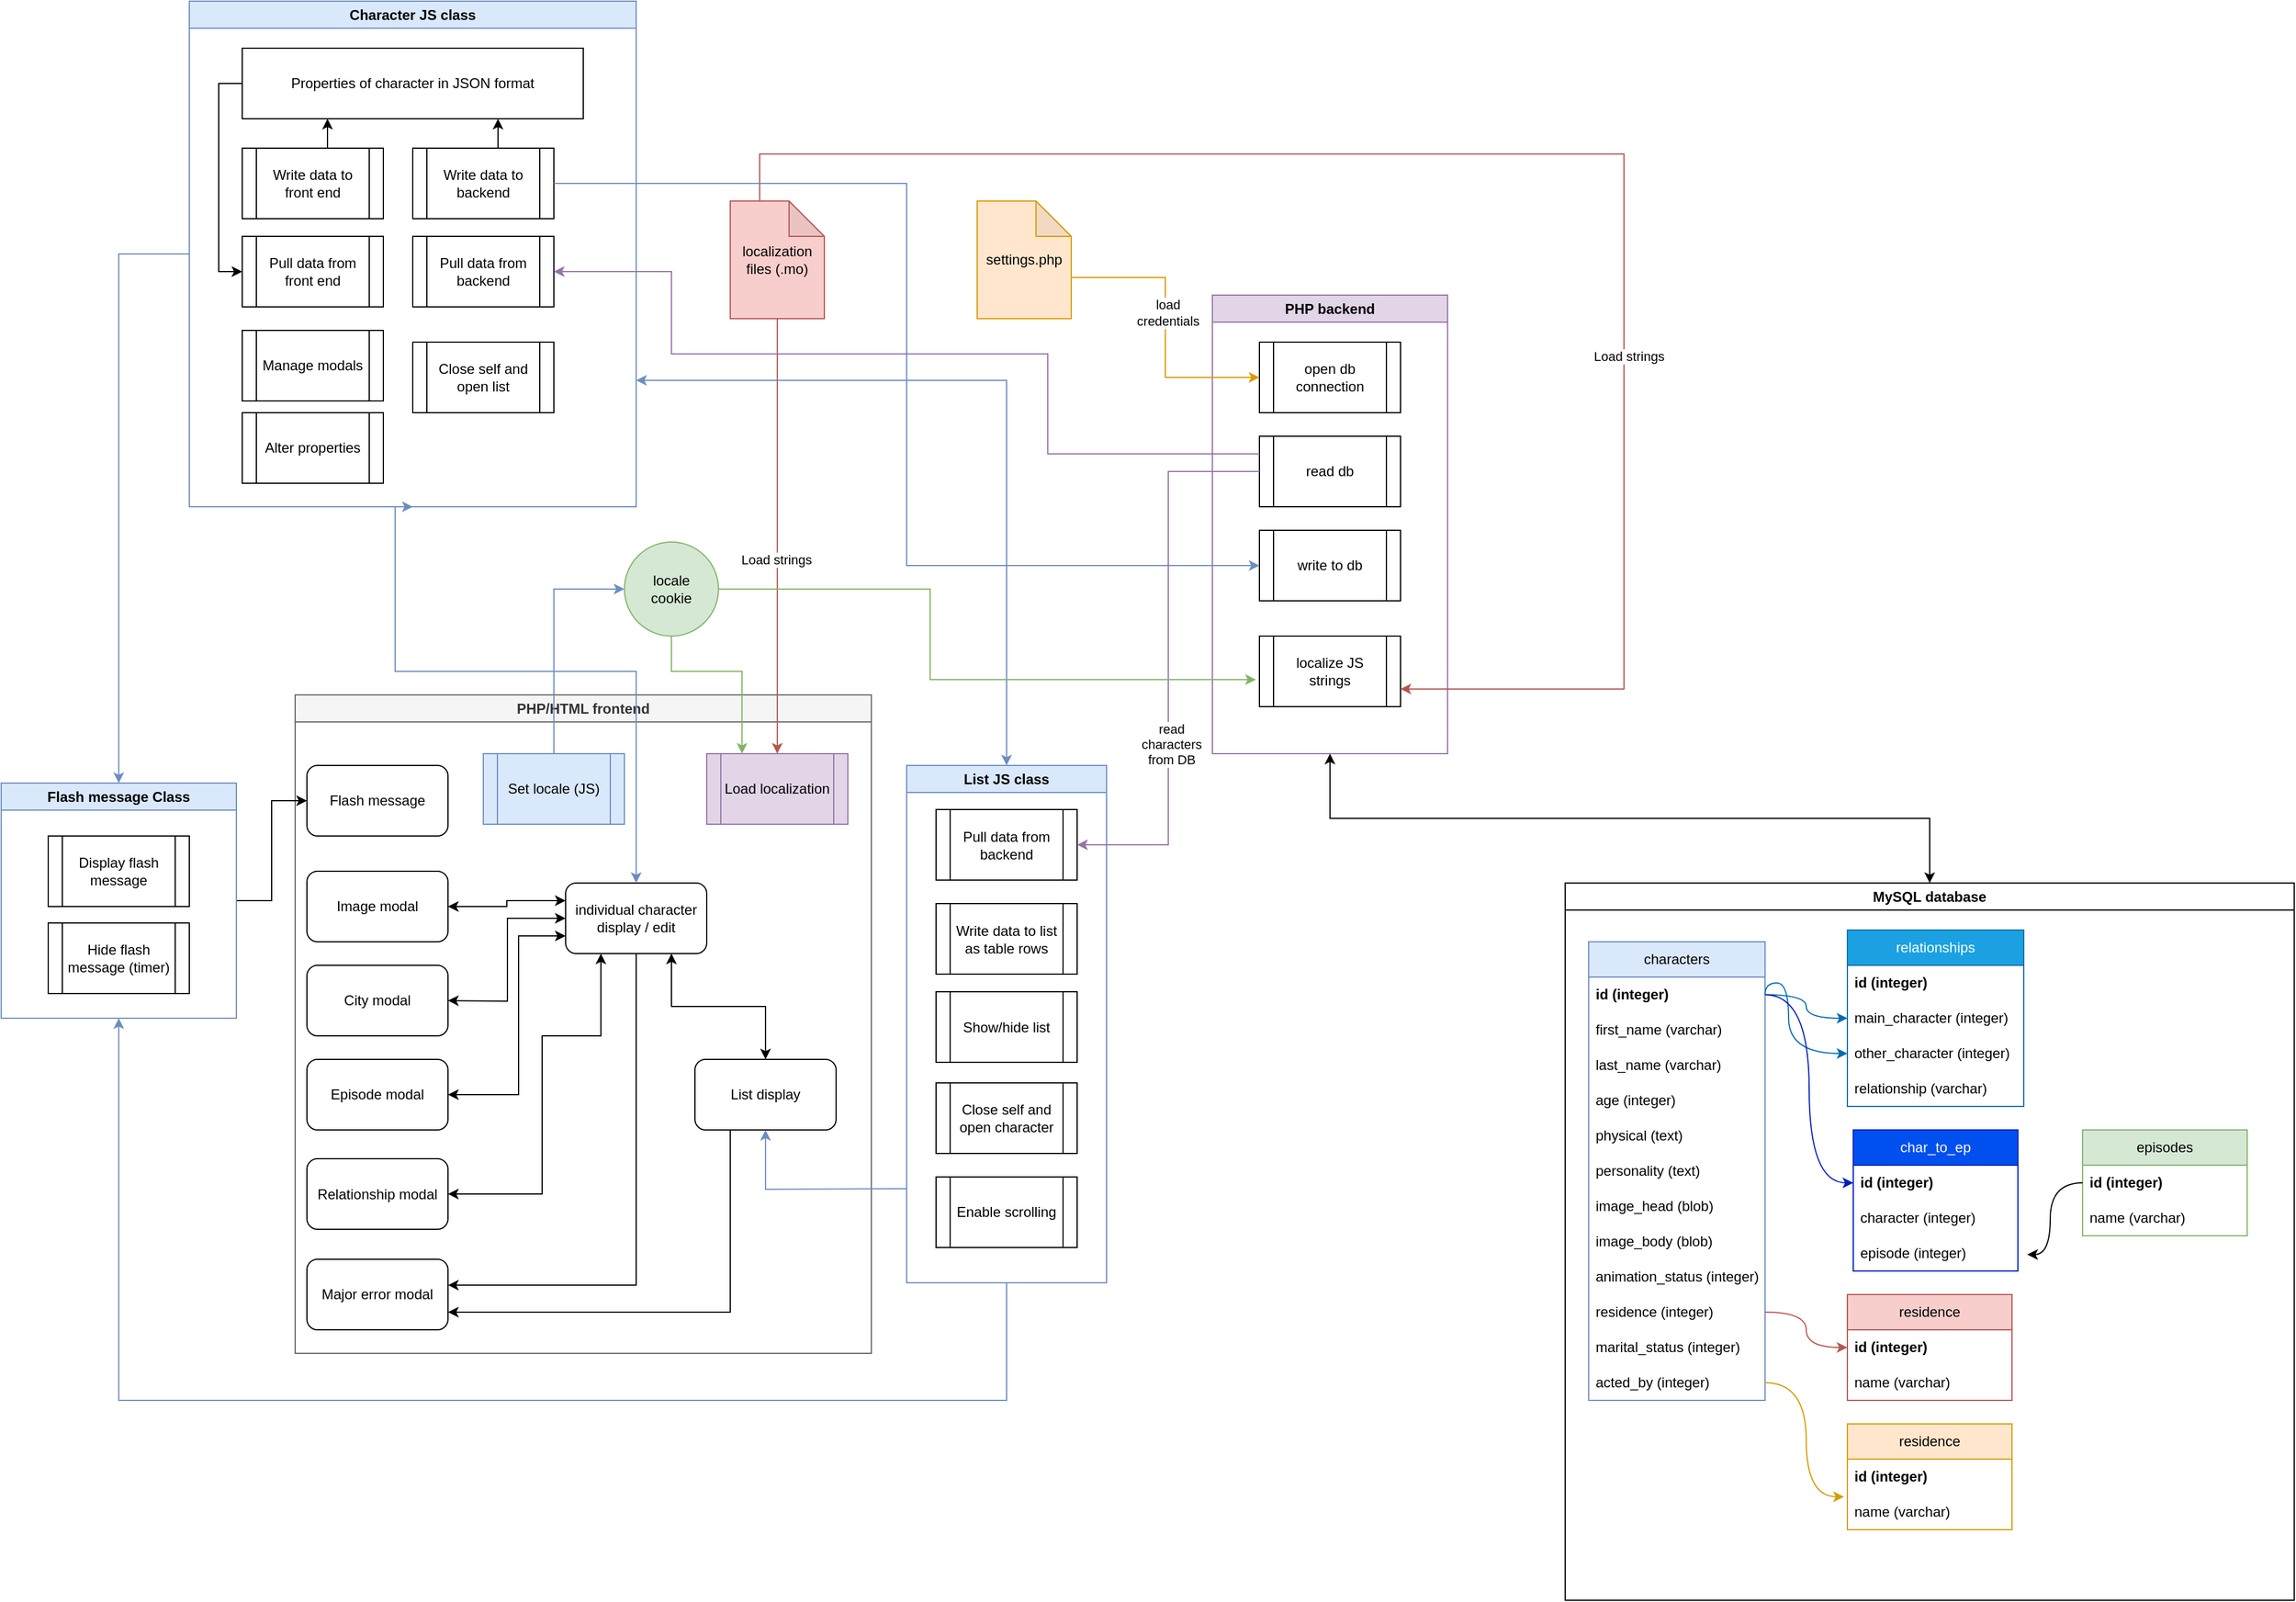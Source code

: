 <mxfile version="24.7.3" type="github" pages="6">
  <diagram id="C5RBs43oDa-KdzZeNtuy" name="Overview">
    <mxGraphModel dx="2261" dy="1996" grid="1" gridSize="10" guides="1" tooltips="1" connect="1" arrows="1" fold="1" page="1" pageScale="1" pageWidth="827" pageHeight="1169" math="0" shadow="0">
      <root>
        <mxCell id="WIyWlLk6GJQsqaUBKTNV-0" />
        <mxCell id="WIyWlLk6GJQsqaUBKTNV-1" parent="WIyWlLk6GJQsqaUBKTNV-0" />
        <mxCell id="QpfmmC1W76dxefHkC_hs-102" style="edgeStyle=orthogonalEdgeStyle;rounded=0;orthogonalLoop=1;jettySize=auto;html=1;exitX=0;exitY=0.5;exitDx=0;exitDy=0;fillColor=#dae8fc;strokeColor=#6c8ebf;" parent="WIyWlLk6GJQsqaUBKTNV-1" source="QpfmmC1W76dxefHkC_hs-0" target="QpfmmC1W76dxefHkC_hs-98" edge="1">
          <mxGeometry relative="1" as="geometry" />
        </mxCell>
        <mxCell id="QpfmmC1W76dxefHkC_hs-0" value="Character JS class" style="swimlane;whiteSpace=wrap;html=1;fillColor=#dae8fc;strokeColor=#6c8ebf;" parent="WIyWlLk6GJQsqaUBKTNV-1" vertex="1">
          <mxGeometry x="-310" y="-400" width="380" height="430" as="geometry" />
        </mxCell>
        <mxCell id="QpfmmC1W76dxefHkC_hs-88" value="Pull data from backend" style="shape=process;whiteSpace=wrap;html=1;backgroundOutline=1;" parent="QpfmmC1W76dxefHkC_hs-0" vertex="1">
          <mxGeometry x="190" y="200" width="120" height="60" as="geometry" />
        </mxCell>
        <mxCell id="QpfmmC1W76dxefHkC_hs-165" style="edgeStyle=orthogonalEdgeStyle;rounded=0;orthogonalLoop=1;jettySize=auto;html=1;exitX=0;exitY=0.5;exitDx=0;exitDy=0;entryX=0;entryY=0.5;entryDx=0;entryDy=0;" parent="QpfmmC1W76dxefHkC_hs-0" source="QpfmmC1W76dxefHkC_hs-90" target="QpfmmC1W76dxefHkC_hs-156" edge="1">
          <mxGeometry relative="1" as="geometry" />
        </mxCell>
        <mxCell id="QpfmmC1W76dxefHkC_hs-90" value="Properties of character in JSON format" style="rounded=0;whiteSpace=wrap;html=1;" parent="QpfmmC1W76dxefHkC_hs-0" vertex="1">
          <mxGeometry x="45" y="40" width="290" height="60" as="geometry" />
        </mxCell>
        <mxCell id="QpfmmC1W76dxefHkC_hs-164" style="edgeStyle=orthogonalEdgeStyle;rounded=0;orthogonalLoop=1;jettySize=auto;html=1;exitX=0.5;exitY=0;exitDx=0;exitDy=0;entryX=0.75;entryY=1;entryDx=0;entryDy=0;" parent="QpfmmC1W76dxefHkC_hs-0" source="QpfmmC1W76dxefHkC_hs-91" target="QpfmmC1W76dxefHkC_hs-90" edge="1">
          <mxGeometry relative="1" as="geometry" />
        </mxCell>
        <mxCell id="QpfmmC1W76dxefHkC_hs-91" value="Write data to backend" style="shape=process;whiteSpace=wrap;html=1;backgroundOutline=1;" parent="QpfmmC1W76dxefHkC_hs-0" vertex="1">
          <mxGeometry x="190" y="125" width="120" height="60" as="geometry" />
        </mxCell>
        <mxCell id="QpfmmC1W76dxefHkC_hs-94" value="Manage modals" style="shape=process;whiteSpace=wrap;html=1;backgroundOutline=1;" parent="QpfmmC1W76dxefHkC_hs-0" vertex="1">
          <mxGeometry x="45" y="280" width="120" height="60" as="geometry" />
        </mxCell>
        <mxCell id="QpfmmC1W76dxefHkC_hs-163" style="edgeStyle=orthogonalEdgeStyle;rounded=0;orthogonalLoop=1;jettySize=auto;html=1;exitX=0.5;exitY=0;exitDx=0;exitDy=0;entryX=0.25;entryY=1;entryDx=0;entryDy=0;" parent="QpfmmC1W76dxefHkC_hs-0" source="QpfmmC1W76dxefHkC_hs-115" target="QpfmmC1W76dxefHkC_hs-90" edge="1">
          <mxGeometry relative="1" as="geometry" />
        </mxCell>
        <mxCell id="QpfmmC1W76dxefHkC_hs-115" value="Write data to front end" style="shape=process;whiteSpace=wrap;html=1;backgroundOutline=1;" parent="QpfmmC1W76dxefHkC_hs-0" vertex="1">
          <mxGeometry x="45" y="125" width="120" height="60" as="geometry" />
        </mxCell>
        <mxCell id="QpfmmC1W76dxefHkC_hs-117" value="Alter properties" style="shape=process;whiteSpace=wrap;html=1;backgroundOutline=1;" parent="QpfmmC1W76dxefHkC_hs-0" vertex="1">
          <mxGeometry x="45" y="350" width="120" height="60" as="geometry" />
        </mxCell>
        <mxCell id="QpfmmC1W76dxefHkC_hs-118" value="Close self and open list" style="shape=process;whiteSpace=wrap;html=1;backgroundOutline=1;" parent="QpfmmC1W76dxefHkC_hs-0" vertex="1">
          <mxGeometry x="190" y="290" width="120" height="60" as="geometry" />
        </mxCell>
        <mxCell id="QpfmmC1W76dxefHkC_hs-156" value="Pull data from front end" style="shape=process;whiteSpace=wrap;html=1;backgroundOutline=1;" parent="QpfmmC1W76dxefHkC_hs-0" vertex="1">
          <mxGeometry x="45" y="200" width="120" height="60" as="geometry" />
        </mxCell>
        <mxCell id="QpfmmC1W76dxefHkC_hs-1" value="PHP backend" style="swimlane;whiteSpace=wrap;html=1;fillColor=#e1d5e7;strokeColor=#9673a6;" parent="WIyWlLk6GJQsqaUBKTNV-1" vertex="1">
          <mxGeometry x="560" y="-150" width="200" height="390" as="geometry" />
        </mxCell>
        <mxCell id="QpfmmC1W76dxefHkC_hs-33" value="read db" style="shape=process;whiteSpace=wrap;html=1;backgroundOutline=1;" parent="QpfmmC1W76dxefHkC_hs-1" vertex="1">
          <mxGeometry x="40" y="120" width="120" height="60" as="geometry" />
        </mxCell>
        <mxCell id="QpfmmC1W76dxefHkC_hs-34" value="write to db" style="shape=process;whiteSpace=wrap;html=1;backgroundOutline=1;" parent="QpfmmC1W76dxefHkC_hs-1" vertex="1">
          <mxGeometry x="40" y="200" width="120" height="60" as="geometry" />
        </mxCell>
        <mxCell id="QpfmmC1W76dxefHkC_hs-39" value="localize JS strings" style="shape=process;whiteSpace=wrap;html=1;backgroundOutline=1;" parent="QpfmmC1W76dxefHkC_hs-1" vertex="1">
          <mxGeometry x="40" y="290" width="120" height="60" as="geometry" />
        </mxCell>
        <mxCell id="QpfmmC1W76dxefHkC_hs-131" value="open db connection" style="shape=process;whiteSpace=wrap;html=1;backgroundOutline=1;" parent="QpfmmC1W76dxefHkC_hs-1" vertex="1">
          <mxGeometry x="40" y="40" width="120" height="60" as="geometry" />
        </mxCell>
        <mxCell id="QpfmmC1W76dxefHkC_hs-2" value="MySQL database" style="swimlane;whiteSpace=wrap;html=1;" parent="WIyWlLk6GJQsqaUBKTNV-1" vertex="1">
          <mxGeometry x="860" y="350" width="620" height="610" as="geometry" />
        </mxCell>
        <mxCell id="QpfmmC1W76dxefHkC_hs-35" value="characters" style="swimlane;fontStyle=0;childLayout=stackLayout;horizontal=1;startSize=30;horizontalStack=0;resizeParent=1;resizeParentMax=0;resizeLast=0;collapsible=1;marginBottom=0;whiteSpace=wrap;html=1;fillColor=#dae8fc;strokeColor=#6c8ebf;" parent="QpfmmC1W76dxefHkC_hs-2" vertex="1">
          <mxGeometry x="20" y="50" width="150" height="390" as="geometry" />
        </mxCell>
        <mxCell id="QpfmmC1W76dxefHkC_hs-36" value="&lt;b&gt;id (integer)&lt;/b&gt;" style="text;strokeColor=none;fillColor=none;align=left;verticalAlign=middle;spacingLeft=4;spacingRight=4;overflow=hidden;points=[[0,0.5],[1,0.5]];portConstraint=eastwest;rotatable=0;whiteSpace=wrap;html=1;" parent="QpfmmC1W76dxefHkC_hs-35" vertex="1">
          <mxGeometry y="30" width="150" height="30" as="geometry" />
        </mxCell>
        <mxCell id="QpfmmC1W76dxefHkC_hs-37" value="first_name (varchar)" style="text;strokeColor=none;fillColor=none;align=left;verticalAlign=middle;spacingLeft=4;spacingRight=4;overflow=hidden;points=[[0,0.5],[1,0.5]];portConstraint=eastwest;rotatable=0;whiteSpace=wrap;html=1;" parent="QpfmmC1W76dxefHkC_hs-35" vertex="1">
          <mxGeometry y="60" width="150" height="30" as="geometry" />
        </mxCell>
        <mxCell id="QpfmmC1W76dxefHkC_hs-38" value="last_name (varchar)" style="text;strokeColor=none;fillColor=none;align=left;verticalAlign=middle;spacingLeft=4;spacingRight=4;overflow=hidden;points=[[0,0.5],[1,0.5]];portConstraint=eastwest;rotatable=0;whiteSpace=wrap;html=1;" parent="QpfmmC1W76dxefHkC_hs-35" vertex="1">
          <mxGeometry y="90" width="150" height="30" as="geometry" />
        </mxCell>
        <mxCell id="QpfmmC1W76dxefHkC_hs-41" value="age (integer)" style="text;strokeColor=none;fillColor=none;align=left;verticalAlign=middle;spacingLeft=4;spacingRight=4;overflow=hidden;points=[[0,0.5],[1,0.5]];portConstraint=eastwest;rotatable=0;whiteSpace=wrap;html=1;" parent="QpfmmC1W76dxefHkC_hs-35" vertex="1">
          <mxGeometry y="120" width="150" height="30" as="geometry" />
        </mxCell>
        <mxCell id="QpfmmC1W76dxefHkC_hs-43" value="physical (text)" style="text;strokeColor=none;fillColor=none;align=left;verticalAlign=middle;spacingLeft=4;spacingRight=4;overflow=hidden;points=[[0,0.5],[1,0.5]];portConstraint=eastwest;rotatable=0;whiteSpace=wrap;html=1;" parent="QpfmmC1W76dxefHkC_hs-35" vertex="1">
          <mxGeometry y="150" width="150" height="30" as="geometry" />
        </mxCell>
        <mxCell id="QpfmmC1W76dxefHkC_hs-44" value="personality (text)" style="text;strokeColor=none;fillColor=none;align=left;verticalAlign=middle;spacingLeft=4;spacingRight=4;overflow=hidden;points=[[0,0.5],[1,0.5]];portConstraint=eastwest;rotatable=0;whiteSpace=wrap;html=1;" parent="QpfmmC1W76dxefHkC_hs-35" vertex="1">
          <mxGeometry y="180" width="150" height="30" as="geometry" />
        </mxCell>
        <mxCell id="QpfmmC1W76dxefHkC_hs-42" value="image_head (blob)" style="text;strokeColor=none;fillColor=none;align=left;verticalAlign=middle;spacingLeft=4;spacingRight=4;overflow=hidden;points=[[0,0.5],[1,0.5]];portConstraint=eastwest;rotatable=0;whiteSpace=wrap;html=1;" parent="QpfmmC1W76dxefHkC_hs-35" vertex="1">
          <mxGeometry y="210" width="150" height="30" as="geometry" />
        </mxCell>
        <mxCell id="QpfmmC1W76dxefHkC_hs-45" value="image_body (blob)" style="text;strokeColor=none;fillColor=none;align=left;verticalAlign=middle;spacingLeft=4;spacingRight=4;overflow=hidden;points=[[0,0.5],[1,0.5]];portConstraint=eastwest;rotatable=0;whiteSpace=wrap;html=1;" parent="QpfmmC1W76dxefHkC_hs-35" vertex="1">
          <mxGeometry y="240" width="150" height="30" as="geometry" />
        </mxCell>
        <mxCell id="QpfmmC1W76dxefHkC_hs-55" value="animation_status (integer)" style="text;strokeColor=none;fillColor=none;align=left;verticalAlign=middle;spacingLeft=4;spacingRight=4;overflow=hidden;points=[[0,0.5],[1,0.5]];portConstraint=eastwest;rotatable=0;whiteSpace=wrap;html=1;" parent="QpfmmC1W76dxefHkC_hs-35" vertex="1">
          <mxGeometry y="270" width="150" height="30" as="geometry" />
        </mxCell>
        <mxCell id="QpfmmC1W76dxefHkC_hs-46" value="residence (integer)" style="text;strokeColor=none;fillColor=none;align=left;verticalAlign=middle;spacingLeft=4;spacingRight=4;overflow=hidden;points=[[0,0.5],[1,0.5]];portConstraint=eastwest;rotatable=0;whiteSpace=wrap;html=1;" parent="QpfmmC1W76dxefHkC_hs-35" vertex="1">
          <mxGeometry y="300" width="150" height="30" as="geometry" />
        </mxCell>
        <mxCell id="QpfmmC1W76dxefHkC_hs-49" value="marital_status (integer)" style="text;strokeColor=none;fillColor=none;align=left;verticalAlign=middle;spacingLeft=4;spacingRight=4;overflow=hidden;points=[[0,0.5],[1,0.5]];portConstraint=eastwest;rotatable=0;whiteSpace=wrap;html=1;" parent="QpfmmC1W76dxefHkC_hs-35" vertex="1">
          <mxGeometry y="330" width="150" height="30" as="geometry" />
        </mxCell>
        <mxCell id="QpfmmC1W76dxefHkC_hs-47" value="acted_by (integer)" style="text;strokeColor=none;fillColor=none;align=left;verticalAlign=middle;spacingLeft=4;spacingRight=4;overflow=hidden;points=[[0,0.5],[1,0.5]];portConstraint=eastwest;rotatable=0;whiteSpace=wrap;html=1;" parent="QpfmmC1W76dxefHkC_hs-35" vertex="1">
          <mxGeometry y="360" width="150" height="30" as="geometry" />
        </mxCell>
        <mxCell id="QpfmmC1W76dxefHkC_hs-50" value="relationships" style="swimlane;fontStyle=0;childLayout=stackLayout;horizontal=1;startSize=30;horizontalStack=0;resizeParent=1;resizeParentMax=0;resizeLast=0;collapsible=1;marginBottom=0;whiteSpace=wrap;html=1;fillColor=#1ba1e2;fontColor=#ffffff;strokeColor=#006EAF;" parent="QpfmmC1W76dxefHkC_hs-2" vertex="1">
          <mxGeometry x="240" y="40" width="150" height="150" as="geometry" />
        </mxCell>
        <mxCell id="QpfmmC1W76dxefHkC_hs-51" value="&lt;b&gt;id (integer)&lt;/b&gt;" style="text;strokeColor=none;fillColor=none;align=left;verticalAlign=middle;spacingLeft=4;spacingRight=4;overflow=hidden;points=[[0,0.5],[1,0.5]];portConstraint=eastwest;rotatable=0;whiteSpace=wrap;html=1;" parent="QpfmmC1W76dxefHkC_hs-50" vertex="1">
          <mxGeometry y="30" width="150" height="30" as="geometry" />
        </mxCell>
        <mxCell id="QpfmmC1W76dxefHkC_hs-52" value="main_character (integer)" style="text;strokeColor=none;fillColor=none;align=left;verticalAlign=middle;spacingLeft=4;spacingRight=4;overflow=hidden;points=[[0,0.5],[1,0.5]];portConstraint=eastwest;rotatable=0;whiteSpace=wrap;html=1;" parent="QpfmmC1W76dxefHkC_hs-50" vertex="1">
          <mxGeometry y="60" width="150" height="30" as="geometry" />
        </mxCell>
        <mxCell id="QpfmmC1W76dxefHkC_hs-53" value="other_character (integer)" style="text;strokeColor=none;fillColor=none;align=left;verticalAlign=middle;spacingLeft=4;spacingRight=4;overflow=hidden;points=[[0,0.5],[1,0.5]];portConstraint=eastwest;rotatable=0;whiteSpace=wrap;html=1;" parent="QpfmmC1W76dxefHkC_hs-50" vertex="1">
          <mxGeometry y="90" width="150" height="30" as="geometry" />
        </mxCell>
        <mxCell id="QpfmmC1W76dxefHkC_hs-54" value="relationship (varchar)" style="text;strokeColor=none;fillColor=none;align=left;verticalAlign=middle;spacingLeft=4;spacingRight=4;overflow=hidden;points=[[0,0.5],[1,0.5]];portConstraint=eastwest;rotatable=0;whiteSpace=wrap;html=1;" parent="QpfmmC1W76dxefHkC_hs-50" vertex="1">
          <mxGeometry y="120" width="150" height="30" as="geometry" />
        </mxCell>
        <mxCell id="QpfmmC1W76dxefHkC_hs-59" style="edgeStyle=orthogonalEdgeStyle;rounded=0;orthogonalLoop=1;jettySize=auto;html=1;entryX=0;entryY=0.5;entryDx=0;entryDy=0;exitX=1;exitY=0.5;exitDx=0;exitDy=0;curved=1;fillColor=#1ba1e2;strokeColor=#006EAF;" parent="QpfmmC1W76dxefHkC_hs-2" source="QpfmmC1W76dxefHkC_hs-36" target="QpfmmC1W76dxefHkC_hs-52" edge="1">
          <mxGeometry relative="1" as="geometry">
            <mxPoint x="220" y="130" as="sourcePoint" />
          </mxGeometry>
        </mxCell>
        <mxCell id="QpfmmC1W76dxefHkC_hs-62" value="" style="endArrow=classic;html=1;rounded=0;entryX=0;entryY=0.5;entryDx=0;entryDy=0;exitX=1;exitY=0.5;exitDx=0;exitDy=0;edgeStyle=orthogonalEdgeStyle;curved=1;fillColor=#1ba1e2;strokeColor=#006EAF;" parent="QpfmmC1W76dxefHkC_hs-2" source="QpfmmC1W76dxefHkC_hs-36" target="QpfmmC1W76dxefHkC_hs-53" edge="1">
          <mxGeometry width="50" height="50" relative="1" as="geometry">
            <mxPoint x="-270" y="100" as="sourcePoint" />
            <mxPoint x="-220" y="50" as="targetPoint" />
            <Array as="points">
              <mxPoint x="190" y="85" />
              <mxPoint x="190" y="145" />
            </Array>
          </mxGeometry>
        </mxCell>
        <mxCell id="QpfmmC1W76dxefHkC_hs-63" value="residence" style="swimlane;fontStyle=0;childLayout=stackLayout;horizontal=1;startSize=30;horizontalStack=0;resizeParent=1;resizeParentMax=0;resizeLast=0;collapsible=1;marginBottom=0;whiteSpace=wrap;html=1;fillColor=#f8cecc;strokeColor=#b85450;" parent="QpfmmC1W76dxefHkC_hs-2" vertex="1">
          <mxGeometry x="240" y="350" width="140" height="90" as="geometry" />
        </mxCell>
        <mxCell id="QpfmmC1W76dxefHkC_hs-64" value="&lt;b&gt;id (integer)&lt;/b&gt;" style="text;strokeColor=none;fillColor=none;align=left;verticalAlign=middle;spacingLeft=4;spacingRight=4;overflow=hidden;points=[[0,0.5],[1,0.5]];portConstraint=eastwest;rotatable=0;whiteSpace=wrap;html=1;" parent="QpfmmC1W76dxefHkC_hs-63" vertex="1">
          <mxGeometry y="30" width="140" height="30" as="geometry" />
        </mxCell>
        <mxCell id="QpfmmC1W76dxefHkC_hs-65" value="name (varchar)" style="text;strokeColor=none;fillColor=none;align=left;verticalAlign=middle;spacingLeft=4;spacingRight=4;overflow=hidden;points=[[0,0.5],[1,0.5]];portConstraint=eastwest;rotatable=0;whiteSpace=wrap;html=1;" parent="QpfmmC1W76dxefHkC_hs-63" vertex="1">
          <mxGeometry y="60" width="140" height="30" as="geometry" />
        </mxCell>
        <mxCell id="QpfmmC1W76dxefHkC_hs-67" value="episodes" style="swimlane;fontStyle=0;childLayout=stackLayout;horizontal=1;startSize=30;horizontalStack=0;resizeParent=1;resizeParentMax=0;resizeLast=0;collapsible=1;marginBottom=0;whiteSpace=wrap;html=1;fillColor=#d5e8d4;strokeColor=#82b366;" parent="QpfmmC1W76dxefHkC_hs-2" vertex="1">
          <mxGeometry x="440" y="210" width="140" height="90" as="geometry" />
        </mxCell>
        <mxCell id="QpfmmC1W76dxefHkC_hs-68" value="&lt;b&gt;id (integer)&lt;/b&gt;" style="text;strokeColor=none;fillColor=none;align=left;verticalAlign=middle;spacingLeft=4;spacingRight=4;overflow=hidden;points=[[0,0.5],[1,0.5]];portConstraint=eastwest;rotatable=0;whiteSpace=wrap;html=1;" parent="QpfmmC1W76dxefHkC_hs-67" vertex="1">
          <mxGeometry y="30" width="140" height="30" as="geometry" />
        </mxCell>
        <mxCell id="QpfmmC1W76dxefHkC_hs-69" value="name (varchar)" style="text;strokeColor=none;fillColor=none;align=left;verticalAlign=middle;spacingLeft=4;spacingRight=4;overflow=hidden;points=[[0,0.5],[1,0.5]];portConstraint=eastwest;rotatable=0;whiteSpace=wrap;html=1;" parent="QpfmmC1W76dxefHkC_hs-67" vertex="1">
          <mxGeometry y="60" width="140" height="30" as="geometry" />
        </mxCell>
        <mxCell id="QpfmmC1W76dxefHkC_hs-70" value="char_to_ep" style="swimlane;fontStyle=0;childLayout=stackLayout;horizontal=1;startSize=30;horizontalStack=0;resizeParent=1;resizeParentMax=0;resizeLast=0;collapsible=1;marginBottom=0;whiteSpace=wrap;html=1;fillColor=#0050ef;fontColor=#ffffff;strokeColor=#001DBC;" parent="QpfmmC1W76dxefHkC_hs-2" vertex="1">
          <mxGeometry x="245" y="210" width="140" height="120" as="geometry" />
        </mxCell>
        <mxCell id="QpfmmC1W76dxefHkC_hs-71" value="&lt;b&gt;id (integer)&lt;/b&gt;" style="text;strokeColor=none;fillColor=none;align=left;verticalAlign=middle;spacingLeft=4;spacingRight=4;overflow=hidden;points=[[0,0.5],[1,0.5]];portConstraint=eastwest;rotatable=0;whiteSpace=wrap;html=1;" parent="QpfmmC1W76dxefHkC_hs-70" vertex="1">
          <mxGeometry y="30" width="140" height="30" as="geometry" />
        </mxCell>
        <mxCell id="QpfmmC1W76dxefHkC_hs-72" value="character (integer)" style="text;strokeColor=none;fillColor=none;align=left;verticalAlign=middle;spacingLeft=4;spacingRight=4;overflow=hidden;points=[[0,0.5],[1,0.5]];portConstraint=eastwest;rotatable=0;whiteSpace=wrap;html=1;" parent="QpfmmC1W76dxefHkC_hs-70" vertex="1">
          <mxGeometry y="60" width="140" height="30" as="geometry" />
        </mxCell>
        <mxCell id="QpfmmC1W76dxefHkC_hs-73" value="episode (integer)" style="text;strokeColor=none;fillColor=none;align=left;verticalAlign=middle;spacingLeft=4;spacingRight=4;overflow=hidden;points=[[0,0.5],[1,0.5]];portConstraint=eastwest;rotatable=0;whiteSpace=wrap;html=1;" parent="QpfmmC1W76dxefHkC_hs-70" vertex="1">
          <mxGeometry y="90" width="140" height="30" as="geometry" />
        </mxCell>
        <mxCell id="QpfmmC1W76dxefHkC_hs-75" style="edgeStyle=orthogonalEdgeStyle;rounded=0;orthogonalLoop=1;jettySize=auto;html=1;exitX=0;exitY=0.5;exitDx=0;exitDy=0;entryX=1.057;entryY=0.533;entryDx=0;entryDy=0;entryPerimeter=0;curved=1;" parent="QpfmmC1W76dxefHkC_hs-2" source="QpfmmC1W76dxefHkC_hs-68" target="QpfmmC1W76dxefHkC_hs-73" edge="1">
          <mxGeometry relative="1" as="geometry" />
        </mxCell>
        <mxCell id="QpfmmC1W76dxefHkC_hs-76" value="" style="endArrow=classic;html=1;rounded=0;exitX=1;exitY=0.5;exitDx=0;exitDy=0;entryX=0;entryY=0.5;entryDx=0;entryDy=0;edgeStyle=orthogonalEdgeStyle;curved=1;fillColor=#0050ef;strokeColor=#001DBC;" parent="QpfmmC1W76dxefHkC_hs-2" source="QpfmmC1W76dxefHkC_hs-36" target="QpfmmC1W76dxefHkC_hs-71" edge="1">
          <mxGeometry width="50" height="50" relative="1" as="geometry">
            <mxPoint x="560" y="300" as="sourcePoint" />
            <mxPoint x="610" y="250" as="targetPoint" />
          </mxGeometry>
        </mxCell>
        <mxCell id="QpfmmC1W76dxefHkC_hs-77" style="edgeStyle=orthogonalEdgeStyle;rounded=0;orthogonalLoop=1;jettySize=auto;html=1;exitX=1;exitY=0.5;exitDx=0;exitDy=0;entryX=0;entryY=0.5;entryDx=0;entryDy=0;fillColor=#f8cecc;strokeColor=#b85450;curved=1;" parent="QpfmmC1W76dxefHkC_hs-2" source="QpfmmC1W76dxefHkC_hs-46" target="QpfmmC1W76dxefHkC_hs-64" edge="1">
          <mxGeometry relative="1" as="geometry" />
        </mxCell>
        <mxCell id="QpfmmC1W76dxefHkC_hs-78" value="residence" style="swimlane;fontStyle=0;childLayout=stackLayout;horizontal=1;startSize=30;horizontalStack=0;resizeParent=1;resizeParentMax=0;resizeLast=0;collapsible=1;marginBottom=0;whiteSpace=wrap;html=1;fillColor=#ffe6cc;strokeColor=#d79b00;" parent="QpfmmC1W76dxefHkC_hs-2" vertex="1">
          <mxGeometry x="240" y="460" width="140" height="90" as="geometry" />
        </mxCell>
        <mxCell id="QpfmmC1W76dxefHkC_hs-79" value="&lt;b&gt;id (integer)&lt;/b&gt;" style="text;strokeColor=none;fillColor=none;align=left;verticalAlign=middle;spacingLeft=4;spacingRight=4;overflow=hidden;points=[[0,0.5],[1,0.5]];portConstraint=eastwest;rotatable=0;whiteSpace=wrap;html=1;" parent="QpfmmC1W76dxefHkC_hs-78" vertex="1">
          <mxGeometry y="30" width="140" height="30" as="geometry" />
        </mxCell>
        <mxCell id="QpfmmC1W76dxefHkC_hs-80" value="name (varchar)" style="text;strokeColor=none;fillColor=none;align=left;verticalAlign=middle;spacingLeft=4;spacingRight=4;overflow=hidden;points=[[0,0.5],[1,0.5]];portConstraint=eastwest;rotatable=0;whiteSpace=wrap;html=1;" parent="QpfmmC1W76dxefHkC_hs-78" vertex="1">
          <mxGeometry y="60" width="140" height="30" as="geometry" />
        </mxCell>
        <mxCell id="QpfmmC1W76dxefHkC_hs-81" style="edgeStyle=orthogonalEdgeStyle;rounded=0;orthogonalLoop=1;jettySize=auto;html=1;exitX=1;exitY=0.5;exitDx=0;exitDy=0;entryX=-0.021;entryY=0.067;entryDx=0;entryDy=0;entryPerimeter=0;curved=1;fillColor=#ffe6cc;strokeColor=#d79b00;" parent="QpfmmC1W76dxefHkC_hs-2" source="QpfmmC1W76dxefHkC_hs-47" target="QpfmmC1W76dxefHkC_hs-80" edge="1">
          <mxGeometry relative="1" as="geometry" />
        </mxCell>
        <mxCell id="QpfmmC1W76dxefHkC_hs-100" style="edgeStyle=orthogonalEdgeStyle;rounded=0;orthogonalLoop=1;jettySize=auto;html=1;exitX=0.5;exitY=1;exitDx=0;exitDy=0;entryX=0.5;entryY=1;entryDx=0;entryDy=0;fillColor=#dae8fc;strokeColor=#6c8ebf;" parent="WIyWlLk6GJQsqaUBKTNV-1" source="QpfmmC1W76dxefHkC_hs-5" target="QpfmmC1W76dxefHkC_hs-98" edge="1">
          <mxGeometry relative="1" as="geometry">
            <Array as="points">
              <mxPoint x="385" y="790" />
              <mxPoint x="-370" y="790" />
            </Array>
          </mxGeometry>
        </mxCell>
        <mxCell id="QpfmmC1W76dxefHkC_hs-5" value="List JS class" style="swimlane;whiteSpace=wrap;html=1;fillColor=#dae8fc;strokeColor=#6c8ebf;" parent="WIyWlLk6GJQsqaUBKTNV-1" vertex="1">
          <mxGeometry x="300" y="250" width="170" height="440" as="geometry" />
        </mxCell>
        <mxCell id="QpfmmC1W76dxefHkC_hs-82" value="Pull data from backend" style="shape=process;whiteSpace=wrap;html=1;backgroundOutline=1;" parent="QpfmmC1W76dxefHkC_hs-5" vertex="1">
          <mxGeometry x="25" y="37.5" width="120" height="60" as="geometry" />
        </mxCell>
        <mxCell id="QpfmmC1W76dxefHkC_hs-83" value="Write data to list as table rows" style="shape=process;whiteSpace=wrap;html=1;backgroundOutline=1;" parent="QpfmmC1W76dxefHkC_hs-5" vertex="1">
          <mxGeometry x="25" y="117.5" width="120" height="60" as="geometry" />
        </mxCell>
        <mxCell id="QpfmmC1W76dxefHkC_hs-84" value="Show/hide list" style="shape=process;whiteSpace=wrap;html=1;backgroundOutline=1;" parent="QpfmmC1W76dxefHkC_hs-5" vertex="1">
          <mxGeometry x="25" y="192.5" width="120" height="60" as="geometry" />
        </mxCell>
        <mxCell id="QpfmmC1W76dxefHkC_hs-86" value="Close self and open character" style="shape=process;whiteSpace=wrap;html=1;backgroundOutline=1;" parent="QpfmmC1W76dxefHkC_hs-5" vertex="1">
          <mxGeometry x="25" y="270" width="120" height="60" as="geometry" />
        </mxCell>
        <mxCell id="QpfmmC1W76dxefHkC_hs-116" value="Enable scrolling" style="shape=process;whiteSpace=wrap;html=1;backgroundOutline=1;" parent="QpfmmC1W76dxefHkC_hs-5" vertex="1">
          <mxGeometry x="25" y="350" width="120" height="60" as="geometry" />
        </mxCell>
        <mxCell id="QpfmmC1W76dxefHkC_hs-6" value="PHP/HTML frontend" style="swimlane;whiteSpace=wrap;html=1;fillColor=#f5f5f5;fontColor=#333333;strokeColor=#666666;" parent="WIyWlLk6GJQsqaUBKTNV-1" vertex="1">
          <mxGeometry x="-220" y="190" width="490" height="560" as="geometry" />
        </mxCell>
        <mxCell id="BJpE14f_ovSwA0AjCKdM-2" style="edgeStyle=orthogonalEdgeStyle;rounded=0;orthogonalLoop=1;jettySize=auto;html=1;exitX=0.25;exitY=1;exitDx=0;exitDy=0;entryX=1;entryY=0.75;entryDx=0;entryDy=0;" parent="QpfmmC1W76dxefHkC_hs-6" source="QpfmmC1W76dxefHkC_hs-15" target="BJpE14f_ovSwA0AjCKdM-0" edge="1">
          <mxGeometry relative="1" as="geometry" />
        </mxCell>
        <mxCell id="QpfmmC1W76dxefHkC_hs-15" value="List display" style="rounded=1;whiteSpace=wrap;html=1;" parent="QpfmmC1W76dxefHkC_hs-6" vertex="1">
          <mxGeometry x="340" y="310" width="120" height="60" as="geometry" />
        </mxCell>
        <mxCell id="BJpE14f_ovSwA0AjCKdM-1" style="edgeStyle=orthogonalEdgeStyle;rounded=0;orthogonalLoop=1;jettySize=auto;html=1;exitX=0.5;exitY=1;exitDx=0;exitDy=0;entryX=1;entryY=0.367;entryDx=0;entryDy=0;entryPerimeter=0;" parent="QpfmmC1W76dxefHkC_hs-6" source="QpfmmC1W76dxefHkC_hs-16" target="BJpE14f_ovSwA0AjCKdM-0" edge="1">
          <mxGeometry relative="1" as="geometry">
            <mxPoint x="200" y="510" as="targetPoint" />
          </mxGeometry>
        </mxCell>
        <mxCell id="QpfmmC1W76dxefHkC_hs-16" value="individual character display / edit" style="rounded=1;whiteSpace=wrap;html=1;" parent="QpfmmC1W76dxefHkC_hs-6" vertex="1">
          <mxGeometry x="230" y="160" width="120" height="60" as="geometry" />
        </mxCell>
        <mxCell id="QpfmmC1W76dxefHkC_hs-17" value="City modal" style="rounded=1;whiteSpace=wrap;html=1;" parent="QpfmmC1W76dxefHkC_hs-6" vertex="1">
          <mxGeometry x="10" y="230" width="120" height="60" as="geometry" />
        </mxCell>
        <mxCell id="QpfmmC1W76dxefHkC_hs-18" value="Image modal" style="rounded=1;whiteSpace=wrap;html=1;" parent="QpfmmC1W76dxefHkC_hs-6" vertex="1">
          <mxGeometry x="10" y="150" width="120" height="60" as="geometry" />
        </mxCell>
        <mxCell id="QpfmmC1W76dxefHkC_hs-20" value="Episode modal" style="rounded=1;whiteSpace=wrap;html=1;" parent="QpfmmC1W76dxefHkC_hs-6" vertex="1">
          <mxGeometry x="10" y="310" width="120" height="60" as="geometry" />
        </mxCell>
        <mxCell id="QpfmmC1W76dxefHkC_hs-30" value="Relationship m&lt;span style=&quot;background-color: initial;&quot;&gt;odal&lt;/span&gt;" style="rounded=1;whiteSpace=wrap;html=1;" parent="QpfmmC1W76dxefHkC_hs-6" vertex="1">
          <mxGeometry x="10" y="394.5" width="120" height="60" as="geometry" />
        </mxCell>
        <mxCell id="QpfmmC1W76dxefHkC_hs-92" value="" style="endArrow=classic;startArrow=classic;html=1;rounded=0;entryX=0.75;entryY=1;entryDx=0;entryDy=0;exitX=0.5;exitY=0;exitDx=0;exitDy=0;edgeStyle=orthogonalEdgeStyle;" parent="QpfmmC1W76dxefHkC_hs-6" source="QpfmmC1W76dxefHkC_hs-15" target="QpfmmC1W76dxefHkC_hs-16" edge="1">
          <mxGeometry width="50" height="50" relative="1" as="geometry">
            <mxPoint x="470" y="110" as="sourcePoint" />
            <mxPoint x="520" y="60" as="targetPoint" />
          </mxGeometry>
        </mxCell>
        <mxCell id="QpfmmC1W76dxefHkC_hs-95" value="Flash message" style="rounded=1;whiteSpace=wrap;html=1;" parent="QpfmmC1W76dxefHkC_hs-6" vertex="1">
          <mxGeometry x="10" y="60" width="120" height="60" as="geometry" />
        </mxCell>
        <mxCell id="QpfmmC1W76dxefHkC_hs-108" value="" style="endArrow=classic;startArrow=classic;html=1;rounded=0;exitX=1;exitY=0.5;exitDx=0;exitDy=0;entryX=0;entryY=0.25;entryDx=0;entryDy=0;edgeStyle=orthogonalEdgeStyle;" parent="QpfmmC1W76dxefHkC_hs-6" source="QpfmmC1W76dxefHkC_hs-18" target="QpfmmC1W76dxefHkC_hs-16" edge="1">
          <mxGeometry width="50" height="50" relative="1" as="geometry">
            <mxPoint x="460" y="100" as="sourcePoint" />
            <mxPoint x="510" y="50" as="targetPoint" />
          </mxGeometry>
        </mxCell>
        <mxCell id="QpfmmC1W76dxefHkC_hs-110" value="" style="endArrow=classic;startArrow=classic;html=1;rounded=0;entryX=0;entryY=0.5;entryDx=0;entryDy=0;edgeStyle=orthogonalEdgeStyle;" parent="QpfmmC1W76dxefHkC_hs-6" target="QpfmmC1W76dxefHkC_hs-16" edge="1">
          <mxGeometry width="50" height="50" relative="1" as="geometry">
            <mxPoint x="130" y="260" as="sourcePoint" />
            <mxPoint x="180" y="210" as="targetPoint" />
          </mxGeometry>
        </mxCell>
        <mxCell id="QpfmmC1W76dxefHkC_hs-111" value="" style="endArrow=classic;startArrow=classic;html=1;rounded=0;exitX=1;exitY=0.5;exitDx=0;exitDy=0;entryX=0;entryY=0.75;entryDx=0;entryDy=0;edgeStyle=orthogonalEdgeStyle;" parent="QpfmmC1W76dxefHkC_hs-6" source="QpfmmC1W76dxefHkC_hs-20" target="QpfmmC1W76dxefHkC_hs-16" edge="1">
          <mxGeometry width="50" height="50" relative="1" as="geometry">
            <mxPoint x="460" y="100" as="sourcePoint" />
            <mxPoint x="510" y="50" as="targetPoint" />
            <Array as="points">
              <mxPoint x="190" y="340" />
              <mxPoint x="190" y="205" />
            </Array>
          </mxGeometry>
        </mxCell>
        <mxCell id="QpfmmC1W76dxefHkC_hs-112" value="" style="endArrow=classic;startArrow=classic;html=1;rounded=0;exitX=1;exitY=0.5;exitDx=0;exitDy=0;entryX=0.25;entryY=1;entryDx=0;entryDy=0;edgeStyle=orthogonalEdgeStyle;" parent="QpfmmC1W76dxefHkC_hs-6" source="QpfmmC1W76dxefHkC_hs-30" target="QpfmmC1W76dxefHkC_hs-16" edge="1">
          <mxGeometry width="50" height="50" relative="1" as="geometry">
            <mxPoint x="460" y="100" as="sourcePoint" />
            <mxPoint x="510" y="50" as="targetPoint" />
            <Array as="points">
              <mxPoint x="210" y="425" />
              <mxPoint x="210" y="290" />
              <mxPoint x="260" y="290" />
            </Array>
          </mxGeometry>
        </mxCell>
        <mxCell id="QpfmmC1W76dxefHkC_hs-122" value="Load localization" style="shape=process;whiteSpace=wrap;html=1;backgroundOutline=1;fillColor=#e1d5e7;strokeColor=#9673a6;" parent="QpfmmC1W76dxefHkC_hs-6" vertex="1">
          <mxGeometry x="350" y="50" width="120" height="60" as="geometry" />
        </mxCell>
        <mxCell id="sD1PRUvN5yHe7rRaEEKR-2" value="Set locale (JS)" style="shape=process;whiteSpace=wrap;html=1;backgroundOutline=1;fillColor=#dae8fc;strokeColor=#6c8ebf;" parent="QpfmmC1W76dxefHkC_hs-6" vertex="1">
          <mxGeometry x="160" y="50" width="120" height="60" as="geometry" />
        </mxCell>
        <mxCell id="BJpE14f_ovSwA0AjCKdM-0" value="Major error modal" style="rounded=1;whiteSpace=wrap;html=1;" parent="QpfmmC1W76dxefHkC_hs-6" vertex="1">
          <mxGeometry x="10" y="480" width="120" height="60" as="geometry" />
        </mxCell>
        <mxCell id="QpfmmC1W76dxefHkC_hs-9" value="" style="endArrow=classic;startArrow=classic;html=1;rounded=0;entryX=0.5;entryY=1;entryDx=0;entryDy=0;exitX=0.5;exitY=0;exitDx=0;exitDy=0;edgeStyle=orthogonalEdgeStyle;" parent="WIyWlLk6GJQsqaUBKTNV-1" source="QpfmmC1W76dxefHkC_hs-2" target="QpfmmC1W76dxefHkC_hs-1" edge="1">
          <mxGeometry width="50" height="50" relative="1" as="geometry">
            <mxPoint x="390" y="350" as="sourcePoint" />
            <mxPoint x="440" y="300" as="targetPoint" />
          </mxGeometry>
        </mxCell>
        <mxCell id="QpfmmC1W76dxefHkC_hs-14" value="" style="endArrow=classic;html=1;rounded=0;entryX=0.5;entryY=1;entryDx=0;entryDy=0;edgeStyle=orthogonalEdgeStyle;fillColor=#dae8fc;strokeColor=#6c8ebf;" parent="WIyWlLk6GJQsqaUBKTNV-1" target="QpfmmC1W76dxefHkC_hs-15" edge="1">
          <mxGeometry width="50" height="50" relative="1" as="geometry">
            <mxPoint x="300" y="610" as="sourcePoint" />
            <mxPoint x="440" y="300" as="targetPoint" />
          </mxGeometry>
        </mxCell>
        <mxCell id="QpfmmC1W76dxefHkC_hs-93" value="" style="endArrow=classic;startArrow=classic;html=1;rounded=0;exitX=0.5;exitY=0;exitDx=0;exitDy=0;entryX=1;entryY=0.75;entryDx=0;entryDy=0;edgeStyle=orthogonalEdgeStyle;fillColor=#dae8fc;strokeColor=#6c8ebf;" parent="WIyWlLk6GJQsqaUBKTNV-1" source="QpfmmC1W76dxefHkC_hs-5" target="QpfmmC1W76dxefHkC_hs-0" edge="1">
          <mxGeometry width="50" height="50" relative="1" as="geometry">
            <mxPoint x="250" y="300" as="sourcePoint" />
            <mxPoint x="300" y="250" as="targetPoint" />
          </mxGeometry>
        </mxCell>
        <mxCell id="QpfmmC1W76dxefHkC_hs-105" style="edgeStyle=orthogonalEdgeStyle;rounded=0;orthogonalLoop=1;jettySize=auto;html=1;exitX=1;exitY=0.5;exitDx=0;exitDy=0;entryX=0;entryY=0.5;entryDx=0;entryDy=0;" parent="WIyWlLk6GJQsqaUBKTNV-1" source="QpfmmC1W76dxefHkC_hs-98" target="QpfmmC1W76dxefHkC_hs-95" edge="1">
          <mxGeometry relative="1" as="geometry" />
        </mxCell>
        <mxCell id="QpfmmC1W76dxefHkC_hs-98" value="Flash message Class" style="swimlane;whiteSpace=wrap;html=1;fillColor=#dae8fc;strokeColor=#6c8ebf;" parent="WIyWlLk6GJQsqaUBKTNV-1" vertex="1">
          <mxGeometry x="-470" y="265" width="200" height="200" as="geometry" />
        </mxCell>
        <mxCell id="QpfmmC1W76dxefHkC_hs-113" value="Display flash message" style="shape=process;whiteSpace=wrap;html=1;backgroundOutline=1;" parent="QpfmmC1W76dxefHkC_hs-98" vertex="1">
          <mxGeometry x="40" y="45" width="120" height="60" as="geometry" />
        </mxCell>
        <mxCell id="QpfmmC1W76dxefHkC_hs-114" value="Hide flash message (timer)" style="shape=process;whiteSpace=wrap;html=1;backgroundOutline=1;" parent="QpfmmC1W76dxefHkC_hs-98" vertex="1">
          <mxGeometry x="40" y="119" width="120" height="60" as="geometry" />
        </mxCell>
        <mxCell id="QpfmmC1W76dxefHkC_hs-106" value="" style="endArrow=classic;startArrow=classic;html=1;rounded=0;entryX=0.5;entryY=1;entryDx=0;entryDy=0;exitX=0.5;exitY=0;exitDx=0;exitDy=0;edgeStyle=orthogonalEdgeStyle;fillColor=#dae8fc;strokeColor=#6c8ebf;" parent="WIyWlLk6GJQsqaUBKTNV-1" source="QpfmmC1W76dxefHkC_hs-16" target="QpfmmC1W76dxefHkC_hs-0" edge="1">
          <mxGeometry width="50" height="50" relative="1" as="geometry">
            <mxPoint x="240" y="290" as="sourcePoint" />
            <mxPoint x="290" y="240" as="targetPoint" />
            <Array as="points">
              <mxPoint x="70" y="170" />
              <mxPoint x="-135" y="170" />
            </Array>
          </mxGeometry>
        </mxCell>
        <mxCell id="QpfmmC1W76dxefHkC_hs-137" style="edgeStyle=orthogonalEdgeStyle;rounded=0;orthogonalLoop=1;jettySize=auto;html=1;exitX=0.5;exitY=1;exitDx=0;exitDy=0;exitPerimeter=0;entryX=0.5;entryY=0;entryDx=0;entryDy=0;fillColor=#f8cecc;strokeColor=#b85450;" parent="WIyWlLk6GJQsqaUBKTNV-1" source="QpfmmC1W76dxefHkC_hs-124" target="QpfmmC1W76dxefHkC_hs-122" edge="1">
          <mxGeometry relative="1" as="geometry" />
        </mxCell>
        <mxCell id="QpfmmC1W76dxefHkC_hs-142" value="Load strings" style="edgeLabel;html=1;align=center;verticalAlign=middle;resizable=0;points=[];" parent="QpfmmC1W76dxefHkC_hs-137" vertex="1" connectable="0">
          <mxGeometry x="0.108" y="-1" relative="1" as="geometry">
            <mxPoint as="offset" />
          </mxGeometry>
        </mxCell>
        <mxCell id="QpfmmC1W76dxefHkC_hs-138" style="edgeStyle=orthogonalEdgeStyle;rounded=0;orthogonalLoop=1;jettySize=auto;html=1;exitX=0;exitY=0;exitDx=25;exitDy=0;exitPerimeter=0;entryX=1;entryY=0.75;entryDx=0;entryDy=0;fillColor=#f8cecc;strokeColor=#b85450;" parent="WIyWlLk6GJQsqaUBKTNV-1" source="QpfmmC1W76dxefHkC_hs-124" target="QpfmmC1W76dxefHkC_hs-39" edge="1">
          <mxGeometry relative="1" as="geometry">
            <Array as="points">
              <mxPoint x="175" y="-270" />
              <mxPoint x="910" y="-270" />
              <mxPoint x="910" y="185" />
            </Array>
          </mxGeometry>
        </mxCell>
        <mxCell id="QpfmmC1W76dxefHkC_hs-141" value="Load strings" style="edgeLabel;html=1;align=center;verticalAlign=middle;resizable=0;points=[];" parent="QpfmmC1W76dxefHkC_hs-138" vertex="1" connectable="0">
          <mxGeometry x="0.334" y="4" relative="1" as="geometry">
            <mxPoint as="offset" />
          </mxGeometry>
        </mxCell>
        <mxCell id="QpfmmC1W76dxefHkC_hs-124" value="localization files (.mo)" style="shape=note;whiteSpace=wrap;html=1;backgroundOutline=1;darkOpacity=0.05;fillColor=#f8cecc;strokeColor=#b85450;" parent="WIyWlLk6GJQsqaUBKTNV-1" vertex="1">
          <mxGeometry x="150" y="-230" width="80" height="100" as="geometry" />
        </mxCell>
        <mxCell id="QpfmmC1W76dxefHkC_hs-145" style="edgeStyle=orthogonalEdgeStyle;rounded=0;orthogonalLoop=1;jettySize=auto;html=1;exitX=0;exitY=0;exitDx=80;exitDy=65;exitPerimeter=0;entryX=0;entryY=0.5;entryDx=0;entryDy=0;fillColor=#ffe6cc;strokeColor=#d79b00;" parent="WIyWlLk6GJQsqaUBKTNV-1" source="QpfmmC1W76dxefHkC_hs-129" target="QpfmmC1W76dxefHkC_hs-131" edge="1">
          <mxGeometry relative="1" as="geometry" />
        </mxCell>
        <mxCell id="QpfmmC1W76dxefHkC_hs-146" value="load &lt;br&gt;credentials" style="edgeLabel;html=1;align=center;verticalAlign=middle;resizable=0;points=[];" parent="QpfmmC1W76dxefHkC_hs-145" vertex="1" connectable="0">
          <mxGeometry x="-0.102" y="2" relative="1" as="geometry">
            <mxPoint as="offset" />
          </mxGeometry>
        </mxCell>
        <mxCell id="QpfmmC1W76dxefHkC_hs-129" value="settings.php" style="shape=note;whiteSpace=wrap;html=1;backgroundOutline=1;darkOpacity=0.05;fillColor=#ffe6cc;strokeColor=#d79b00;" parent="WIyWlLk6GJQsqaUBKTNV-1" vertex="1">
          <mxGeometry x="360" y="-230" width="80" height="100" as="geometry" />
        </mxCell>
        <mxCell id="QpfmmC1W76dxefHkC_hs-151" style="edgeStyle=orthogonalEdgeStyle;rounded=0;orthogonalLoop=1;jettySize=auto;html=1;exitX=1;exitY=0.5;exitDx=0;exitDy=0;entryX=0;entryY=0.5;entryDx=0;entryDy=0;fillColor=#dae8fc;strokeColor=#6c8ebf;" parent="WIyWlLk6GJQsqaUBKTNV-1" source="QpfmmC1W76dxefHkC_hs-91" target="QpfmmC1W76dxefHkC_hs-34" edge="1">
          <mxGeometry relative="1" as="geometry" />
        </mxCell>
        <mxCell id="QpfmmC1W76dxefHkC_hs-152" style="edgeStyle=orthogonalEdgeStyle;rounded=0;orthogonalLoop=1;jettySize=auto;html=1;exitX=0;exitY=0.5;exitDx=0;exitDy=0;entryX=1;entryY=0.5;entryDx=0;entryDy=0;fillColor=#e1d5e7;strokeColor=#9673a6;" parent="WIyWlLk6GJQsqaUBKTNV-1" source="QpfmmC1W76dxefHkC_hs-33" target="QpfmmC1W76dxefHkC_hs-82" edge="1">
          <mxGeometry relative="1" as="geometry" />
        </mxCell>
        <mxCell id="QpfmmC1W76dxefHkC_hs-153" value="read&lt;div&gt;&amp;nbsp;characters&amp;nbsp;&lt;br&gt;&lt;/div&gt;&lt;div&gt;&lt;div&gt;from DB&lt;/div&gt;&lt;/div&gt;" style="edgeLabel;html=1;align=center;verticalAlign=middle;resizable=0;points=[];" parent="QpfmmC1W76dxefHkC_hs-152" vertex="1" connectable="0">
          <mxGeometry x="0.306" y="2" relative="1" as="geometry">
            <mxPoint y="1" as="offset" />
          </mxGeometry>
        </mxCell>
        <mxCell id="QpfmmC1W76dxefHkC_hs-167" style="edgeStyle=orthogonalEdgeStyle;rounded=0;orthogonalLoop=1;jettySize=auto;html=1;exitX=0;exitY=0.25;exitDx=0;exitDy=0;entryX=1;entryY=0.5;entryDx=0;entryDy=0;fillColor=#e1d5e7;strokeColor=#9673a6;" parent="WIyWlLk6GJQsqaUBKTNV-1" source="QpfmmC1W76dxefHkC_hs-33" target="QpfmmC1W76dxefHkC_hs-88" edge="1">
          <mxGeometry relative="1" as="geometry">
            <Array as="points">
              <mxPoint x="420" y="-15" />
              <mxPoint x="420" y="-100" />
              <mxPoint x="100" y="-100" />
              <mxPoint x="100" y="-170" />
            </Array>
          </mxGeometry>
        </mxCell>
        <mxCell id="_SXj32KN7iXXgAj3DbiO-1" style="edgeStyle=orthogonalEdgeStyle;rounded=0;orthogonalLoop=1;jettySize=auto;html=1;exitX=0.5;exitY=1;exitDx=0;exitDy=0;entryX=0.25;entryY=0;entryDx=0;entryDy=0;fillColor=#d5e8d4;strokeColor=#82b366;" parent="WIyWlLk6GJQsqaUBKTNV-1" source="_SXj32KN7iXXgAj3DbiO-0" target="QpfmmC1W76dxefHkC_hs-122" edge="1">
          <mxGeometry relative="1" as="geometry">
            <Array as="points">
              <mxPoint x="100" y="170" />
              <mxPoint x="160" y="170" />
            </Array>
          </mxGeometry>
        </mxCell>
        <mxCell id="_SXj32KN7iXXgAj3DbiO-0" value="locale &lt;br&gt;cookie" style="ellipse;whiteSpace=wrap;html=1;aspect=fixed;fillColor=#d5e8d4;strokeColor=#82b366;" parent="WIyWlLk6GJQsqaUBKTNV-1" vertex="1">
          <mxGeometry x="60" y="60" width="80" height="80" as="geometry" />
        </mxCell>
        <mxCell id="sD1PRUvN5yHe7rRaEEKR-3" style="edgeStyle=orthogonalEdgeStyle;rounded=0;orthogonalLoop=1;jettySize=auto;html=1;exitX=0.5;exitY=0;exitDx=0;exitDy=0;entryX=0;entryY=0.5;entryDx=0;entryDy=0;fillColor=#dae8fc;strokeColor=#6c8ebf;" parent="WIyWlLk6GJQsqaUBKTNV-1" source="sD1PRUvN5yHe7rRaEEKR-2" target="_SXj32KN7iXXgAj3DbiO-0" edge="1">
          <mxGeometry relative="1" as="geometry" />
        </mxCell>
        <mxCell id="M4zLbdB4EaMVpTg0Q0Oe-0" style="edgeStyle=orthogonalEdgeStyle;rounded=0;orthogonalLoop=1;jettySize=auto;html=1;exitX=1;exitY=0.5;exitDx=0;exitDy=0;entryX=-0.025;entryY=0.617;entryDx=0;entryDy=0;entryPerimeter=0;fillColor=#d5e8d4;strokeColor=#82b366;" edge="1" parent="WIyWlLk6GJQsqaUBKTNV-1" source="_SXj32KN7iXXgAj3DbiO-0" target="QpfmmC1W76dxefHkC_hs-39">
          <mxGeometry relative="1" as="geometry">
            <Array as="points">
              <mxPoint x="320" y="100" />
              <mxPoint x="320" y="177" />
            </Array>
          </mxGeometry>
        </mxCell>
      </root>
    </mxGraphModel>
  </diagram>
  <diagram id="-QbglmIhPjWzWca5m6v6" name="PHP/HTML Frontend">
    <mxGraphModel dx="1434" dy="827" grid="1" gridSize="10" guides="1" tooltips="1" connect="1" arrows="1" fold="1" page="1" pageScale="1" pageWidth="850" pageHeight="1100" math="0" shadow="0">
      <root>
        <mxCell id="0" />
        <mxCell id="1" parent="0" />
        <mxCell id="c98BlLg_FZE43dvxWQKM-12" style="edgeStyle=orthogonalEdgeStyle;rounded=0;orthogonalLoop=1;jettySize=auto;html=1;exitX=1;exitY=0.5;exitDx=0;exitDy=0;entryX=0;entryY=0.5;entryDx=0;entryDy=0;" edge="1" parent="1" source="i0rSFWAsYWZlYk2aCNbQ-1" target="i0rSFWAsYWZlYk2aCNbQ-2">
          <mxGeometry relative="1" as="geometry" />
        </mxCell>
        <mxCell id="i0rSFWAsYWZlYk2aCNbQ-1" value="START" style="rounded=1;whiteSpace=wrap;html=1;" vertex="1" parent="1">
          <mxGeometry x="150" y="40" width="120" height="60" as="geometry" />
        </mxCell>
        <mxCell id="rOB0dn2Z4r6pRF8CEULn-21" style="edgeStyle=orthogonalEdgeStyle;rounded=0;orthogonalLoop=1;jettySize=auto;html=1;exitX=0.5;exitY=1;exitDx=0;exitDy=0;entryX=0.5;entryY=0;entryDx=0;entryDy=0;" edge="1" parent="1" source="i0rSFWAsYWZlYk2aCNbQ-2" target="rOB0dn2Z4r6pRF8CEULn-1">
          <mxGeometry relative="1" as="geometry" />
        </mxCell>
        <mxCell id="i0rSFWAsYWZlYk2aCNbQ-2" value="Pull locale from cookie" style="shape=process;whiteSpace=wrap;html=1;backgroundOutline=1;" vertex="1" parent="1">
          <mxGeometry x="368" y="40" width="120" height="60" as="geometry" />
        </mxCell>
        <mxCell id="rOB0dn2Z4r6pRF8CEULn-19" style="edgeStyle=orthogonalEdgeStyle;rounded=0;orthogonalLoop=1;jettySize=auto;html=1;exitX=1;exitY=0.5;exitDx=0;exitDy=0;entryX=0;entryY=0.5;entryDx=0;entryDy=0;" edge="1" parent="1" source="rOB0dn2Z4r6pRF8CEULn-1" target="rOB0dn2Z4r6pRF8CEULn-2">
          <mxGeometry relative="1" as="geometry" />
        </mxCell>
        <mxCell id="rOB0dn2Z4r6pRF8CEULn-20" value="No" style="edgeLabel;html=1;align=center;verticalAlign=middle;resizable=0;points=[];" vertex="1" connectable="0" parent="rOB0dn2Z4r6pRF8CEULn-19">
          <mxGeometry x="-0.057" y="-1" relative="1" as="geometry">
            <mxPoint as="offset" />
          </mxGeometry>
        </mxCell>
        <mxCell id="rOB0dn2Z4r6pRF8CEULn-23" style="edgeStyle=orthogonalEdgeStyle;rounded=0;orthogonalLoop=1;jettySize=auto;html=1;exitX=0.5;exitY=1;exitDx=0;exitDy=0;entryX=0.5;entryY=0;entryDx=0;entryDy=0;" edge="1" parent="1" source="rOB0dn2Z4r6pRF8CEULn-1" target="rOB0dn2Z4r6pRF8CEULn-22">
          <mxGeometry relative="1" as="geometry" />
        </mxCell>
        <mxCell id="rOB0dn2Z4r6pRF8CEULn-27" value="Yes" style="edgeLabel;html=1;align=center;verticalAlign=middle;resizable=0;points=[];" vertex="1" connectable="0" parent="rOB0dn2Z4r6pRF8CEULn-23">
          <mxGeometry x="0.05" y="3" relative="1" as="geometry">
            <mxPoint as="offset" />
          </mxGeometry>
        </mxCell>
        <mxCell id="rOB0dn2Z4r6pRF8CEULn-1" value="cookie &lt;br&gt;exists?" style="rhombus;whiteSpace=wrap;html=1;" vertex="1" parent="1">
          <mxGeometry x="388" y="150" width="80" height="80" as="geometry" />
        </mxCell>
        <mxCell id="rOB0dn2Z4r6pRF8CEULn-24" style="edgeStyle=orthogonalEdgeStyle;rounded=0;orthogonalLoop=1;jettySize=auto;html=1;exitX=0.5;exitY=1;exitDx=0;exitDy=0;entryX=1;entryY=0.5;entryDx=0;entryDy=0;" edge="1" parent="1" source="rOB0dn2Z4r6pRF8CEULn-2" target="rOB0dn2Z4r6pRF8CEULn-22">
          <mxGeometry relative="1" as="geometry" />
        </mxCell>
        <mxCell id="rOB0dn2Z4r6pRF8CEULn-2" value="pull locale from browser" style="shape=process;whiteSpace=wrap;html=1;backgroundOutline=1;" vertex="1" parent="1">
          <mxGeometry x="608" y="160" width="120" height="60" as="geometry" />
        </mxCell>
        <mxCell id="rOB0dn2Z4r6pRF8CEULn-16" style="edgeStyle=orthogonalEdgeStyle;rounded=0;orthogonalLoop=1;jettySize=auto;html=1;exitX=0.5;exitY=1;exitDx=0;exitDy=0;entryX=0.5;entryY=0;entryDx=0;entryDy=0;" edge="1" parent="1" source="c98BlLg_FZE43dvxWQKM-1" target="rOB0dn2Z4r6pRF8CEULn-4">
          <mxGeometry relative="1" as="geometry" />
        </mxCell>
        <mxCell id="rOB0dn2Z4r6pRF8CEULn-3" value="localize strings with gettext" style="shape=process;whiteSpace=wrap;html=1;backgroundOutline=1;" vertex="1" parent="1">
          <mxGeometry x="150" y="330" width="120" height="60" as="geometry" />
        </mxCell>
        <mxCell id="rOB0dn2Z4r6pRF8CEULn-15" style="edgeStyle=orthogonalEdgeStyle;rounded=0;orthogonalLoop=1;jettySize=auto;html=1;exitX=0.5;exitY=1;exitDx=0;exitDy=0;entryX=0.5;entryY=0;entryDx=0;entryDy=0;" edge="1" parent="1" source="rOB0dn2Z4r6pRF8CEULn-4" target="rOB0dn2Z4r6pRF8CEULn-6">
          <mxGeometry relative="1" as="geometry" />
        </mxCell>
        <mxCell id="rOB0dn2Z4r6pRF8CEULn-4" value="Render HTML" style="rounded=0;whiteSpace=wrap;html=1;" vertex="1" parent="1">
          <mxGeometry x="150" y="552" width="120" height="60" as="geometry" />
        </mxCell>
        <mxCell id="rOB0dn2Z4r6pRF8CEULn-14" style="edgeStyle=orthogonalEdgeStyle;rounded=0;orthogonalLoop=1;jettySize=auto;html=1;exitX=0.5;exitY=1;exitDx=0;exitDy=0;entryX=0.5;entryY=0;entryDx=0;entryDy=0;" edge="1" parent="1" source="rOB0dn2Z4r6pRF8CEULn-6" target="rOB0dn2Z4r6pRF8CEULn-7">
          <mxGeometry relative="1" as="geometry" />
        </mxCell>
        <mxCell id="rOB0dn2Z4r6pRF8CEULn-6" value="load and init&lt;br&gt;Character JS" style="shape=process;whiteSpace=wrap;html=1;backgroundOutline=1;" vertex="1" parent="1">
          <mxGeometry x="150" y="742" width="120" height="60" as="geometry" />
        </mxCell>
        <mxCell id="rOB0dn2Z4r6pRF8CEULn-13" style="edgeStyle=orthogonalEdgeStyle;rounded=0;orthogonalLoop=1;jettySize=auto;html=1;exitX=0.5;exitY=1;exitDx=0;exitDy=0;entryX=0.5;entryY=0;entryDx=0;entryDy=0;" edge="1" parent="1" source="rOB0dn2Z4r6pRF8CEULn-7" target="rOB0dn2Z4r6pRF8CEULn-11">
          <mxGeometry relative="1" as="geometry" />
        </mxCell>
        <mxCell id="rOB0dn2Z4r6pRF8CEULn-7" value="load and init&lt;br&gt;List JS" style="shape=process;whiteSpace=wrap;html=1;backgroundOutline=1;" vertex="1" parent="1">
          <mxGeometry x="150" y="832" width="120" height="60" as="geometry" />
        </mxCell>
        <mxCell id="rOB0dn2Z4r6pRF8CEULn-9" value="STOP" style="rounded=1;whiteSpace=wrap;html=1;" vertex="1" parent="1">
          <mxGeometry x="150" y="1022" width="120" height="60" as="geometry" />
        </mxCell>
        <mxCell id="rOB0dn2Z4r6pRF8CEULn-12" style="edgeStyle=orthogonalEdgeStyle;rounded=0;orthogonalLoop=1;jettySize=auto;html=1;exitX=0.5;exitY=1;exitDx=0;exitDy=0;entryX=0.5;entryY=0;entryDx=0;entryDy=0;" edge="1" parent="1" source="rOB0dn2Z4r6pRF8CEULn-11" target="rOB0dn2Z4r6pRF8CEULn-9">
          <mxGeometry relative="1" as="geometry" />
        </mxCell>
        <mxCell id="rOB0dn2Z4r6pRF8CEULn-11" value="List JS loads &lt;br&gt;and renders list" style="shape=process;whiteSpace=wrap;html=1;backgroundOutline=1;" vertex="1" parent="1">
          <mxGeometry x="150" y="922" width="120" height="60" as="geometry" />
        </mxCell>
        <mxCell id="rOB0dn2Z4r6pRF8CEULn-25" style="edgeStyle=orthogonalEdgeStyle;rounded=0;orthogonalLoop=1;jettySize=auto;html=1;exitX=0;exitY=0.5;exitDx=0;exitDy=0;entryX=1;entryY=0.5;entryDx=0;entryDy=0;" edge="1" parent="1" source="rOB0dn2Z4r6pRF8CEULn-22" target="rOB0dn2Z4r6pRF8CEULn-3">
          <mxGeometry relative="1" as="geometry" />
        </mxCell>
        <mxCell id="rOB0dn2Z4r6pRF8CEULn-28" value="Yes" style="edgeLabel;html=1;align=center;verticalAlign=middle;resizable=0;points=[];" vertex="1" connectable="0" parent="rOB0dn2Z4r6pRF8CEULn-25">
          <mxGeometry x="-0.036" y="2" relative="1" as="geometry">
            <mxPoint as="offset" />
          </mxGeometry>
        </mxCell>
        <mxCell id="rOB0dn2Z4r6pRF8CEULn-26" style="edgeStyle=orthogonalEdgeStyle;rounded=0;orthogonalLoop=1;jettySize=auto;html=1;exitX=0.5;exitY=1;exitDx=0;exitDy=0;entryX=1;entryY=0.5;entryDx=0;entryDy=0;" edge="1" parent="1" source="rOB0dn2Z4r6pRF8CEULn-22" target="c98BlLg_FZE43dvxWQKM-1">
          <mxGeometry relative="1" as="geometry" />
        </mxCell>
        <mxCell id="rOB0dn2Z4r6pRF8CEULn-29" value="No" style="edgeLabel;html=1;align=center;verticalAlign=middle;resizable=0;points=[];" vertex="1" connectable="0" parent="rOB0dn2Z4r6pRF8CEULn-26">
          <mxGeometry x="-0.576" relative="1" as="geometry">
            <mxPoint as="offset" />
          </mxGeometry>
        </mxCell>
        <mxCell id="rOB0dn2Z4r6pRF8CEULn-22" value="locale &lt;br&gt;translation&lt;br&gt;exists?" style="rhombus;whiteSpace=wrap;html=1;" vertex="1" parent="1">
          <mxGeometry x="365" y="305" width="120" height="110" as="geometry" />
        </mxCell>
        <mxCell id="6Op7RncuJwjA_caHXAQq-2" value="Language picker (JS)" style="swimlane;whiteSpace=wrap;html=1;" vertex="1" parent="1">
          <mxGeometry x="440" y="580" width="360" height="320" as="geometry" />
        </mxCell>
        <mxCell id="c98BlLg_FZE43dvxWQKM-5" style="edgeStyle=orthogonalEdgeStyle;rounded=0;orthogonalLoop=1;jettySize=auto;html=1;exitX=0.5;exitY=1;exitDx=0;exitDy=0;entryX=0.5;entryY=0;entryDx=0;entryDy=0;" edge="1" parent="6Op7RncuJwjA_caHXAQq-2" source="6Op7RncuJwjA_caHXAQq-3" target="c98BlLg_FZE43dvxWQKM-3">
          <mxGeometry relative="1" as="geometry" />
        </mxCell>
        <mxCell id="6Op7RncuJwjA_caHXAQq-3" value="Language trigger from menu bar" style="rounded=1;whiteSpace=wrap;html=1;" vertex="1" parent="6Op7RncuJwjA_caHXAQq-2">
          <mxGeometry x="200" y="40" width="120" height="60" as="geometry" />
        </mxCell>
        <mxCell id="c98BlLg_FZE43dvxWQKM-6" style="edgeStyle=orthogonalEdgeStyle;rounded=0;orthogonalLoop=1;jettySize=auto;html=1;exitX=0.5;exitY=1;exitDx=0;exitDy=0;entryX=0.5;entryY=0;entryDx=0;entryDy=0;" edge="1" parent="6Op7RncuJwjA_caHXAQq-2" source="c98BlLg_FZE43dvxWQKM-3" target="c98BlLg_FZE43dvxWQKM-4">
          <mxGeometry relative="1" as="geometry" />
        </mxCell>
        <mxCell id="c98BlLg_FZE43dvxWQKM-3" value="update language cookie" style="shape=process;whiteSpace=wrap;html=1;backgroundOutline=1;" vertex="1" parent="6Op7RncuJwjA_caHXAQq-2">
          <mxGeometry x="200" y="140" width="120" height="60" as="geometry" />
        </mxCell>
        <mxCell id="c98BlLg_FZE43dvxWQKM-4" value="reload window" style="shape=process;whiteSpace=wrap;html=1;backgroundOutline=1;" vertex="1" parent="6Op7RncuJwjA_caHXAQq-2">
          <mxGeometry x="200" y="230" width="120" height="60" as="geometry" />
        </mxCell>
        <mxCell id="c98BlLg_FZE43dvxWQKM-10" style="edgeStyle=orthogonalEdgeStyle;rounded=0;orthogonalLoop=1;jettySize=auto;html=1;exitX=0.5;exitY=1;exitDx=0;exitDy=0;entryX=0.5;entryY=0;entryDx=0;entryDy=0;" edge="1" parent="6Op7RncuJwjA_caHXAQq-2" source="c98BlLg_FZE43dvxWQKM-7" target="c98BlLg_FZE43dvxWQKM-8">
          <mxGeometry relative="1" as="geometry" />
        </mxCell>
        <mxCell id="c98BlLg_FZE43dvxWQKM-7" value="Document load complete" style="rounded=1;whiteSpace=wrap;html=1;" vertex="1" parent="6Op7RncuJwjA_caHXAQq-2">
          <mxGeometry x="40" y="40" width="120" height="60" as="geometry" />
        </mxCell>
        <mxCell id="c98BlLg_FZE43dvxWQKM-8" value="Apply listening event to language list in menu bar" style="shape=process;whiteSpace=wrap;html=1;backgroundOutline=1;" vertex="1" parent="6Op7RncuJwjA_caHXAQq-2">
          <mxGeometry x="40" y="140" width="120" height="80" as="geometry" />
        </mxCell>
        <mxCell id="c98BlLg_FZE43dvxWQKM-2" value="" style="edgeStyle=orthogonalEdgeStyle;rounded=0;orthogonalLoop=1;jettySize=auto;html=1;exitX=0.5;exitY=1;exitDx=0;exitDy=0;entryX=0.5;entryY=0;entryDx=0;entryDy=0;" edge="1" parent="1" source="rOB0dn2Z4r6pRF8CEULn-3" target="c98BlLg_FZE43dvxWQKM-1">
          <mxGeometry relative="1" as="geometry">
            <mxPoint x="210" y="390" as="sourcePoint" />
            <mxPoint x="210" y="622" as="targetPoint" />
          </mxGeometry>
        </mxCell>
        <mxCell id="c98BlLg_FZE43dvxWQKM-1" value="Get list of available locales from system" style="shape=process;whiteSpace=wrap;html=1;backgroundOutline=1;" vertex="1" parent="1">
          <mxGeometry x="150" y="462" width="120" height="60" as="geometry" />
        </mxCell>
        <mxCell id="c98BlLg_FZE43dvxWQKM-11" value="Load and init Language picker JS" style="shape=process;whiteSpace=wrap;html=1;backgroundOutline=1;" vertex="1" parent="1">
          <mxGeometry x="150" y="642" width="120" height="60" as="geometry" />
        </mxCell>
        <mxCell id="c98BlLg_FZE43dvxWQKM-13" value="PHP/HTML" style="text;html=1;align=center;verticalAlign=middle;resizable=0;points=[];autosize=1;strokeColor=none;fillColor=none;fontStyle=1" vertex="1" parent="1">
          <mxGeometry x="720" y="40" width="80" height="30" as="geometry" />
        </mxCell>
      </root>
    </mxGraphModel>
  </diagram>
  <diagram id="bw_lNfyUoghNcqVoVxzj" name="PHP Backend">
    <mxGraphModel dx="1434" dy="827" grid="1" gridSize="10" guides="1" tooltips="1" connect="1" arrows="1" fold="1" page="1" pageScale="1" pageWidth="850" pageHeight="1100" math="0" shadow="0">
      <root>
        <mxCell id="0" />
        <mxCell id="1" parent="0" />
      </root>
    </mxGraphModel>
  </diagram>
  <diagram id="eJOhQATc17LknOK9H8dy" name="JS Character">
    <mxGraphModel dx="1434" dy="827" grid="1" gridSize="10" guides="1" tooltips="1" connect="1" arrows="1" fold="1" page="1" pageScale="1" pageWidth="850" pageHeight="1100" math="0" shadow="0">
      <root>
        <mxCell id="0" />
        <mxCell id="1" parent="0" />
      </root>
    </mxGraphModel>
  </diagram>
  <diagram id="PyCQTI3CiOEuqZT8Lrgy" name="JS List">
    <mxGraphModel dx="1434" dy="827" grid="1" gridSize="10" guides="1" tooltips="1" connect="1" arrows="1" fold="1" page="1" pageScale="1" pageWidth="850" pageHeight="1100" math="0" shadow="0">
      <root>
        <mxCell id="0" />
        <mxCell id="1" parent="0" />
      </root>
    </mxGraphModel>
  </diagram>
  <diagram id="k0f12ds-9TFRo7B_-Qdc" name="Flash modal">
    <mxGraphModel dx="1434" dy="827" grid="1" gridSize="10" guides="1" tooltips="1" connect="1" arrows="1" fold="1" page="1" pageScale="1" pageWidth="850" pageHeight="1100" math="0" shadow="0">
      <root>
        <mxCell id="0" />
        <mxCell id="1" parent="0" />
      </root>
    </mxGraphModel>
  </diagram>
</mxfile>
